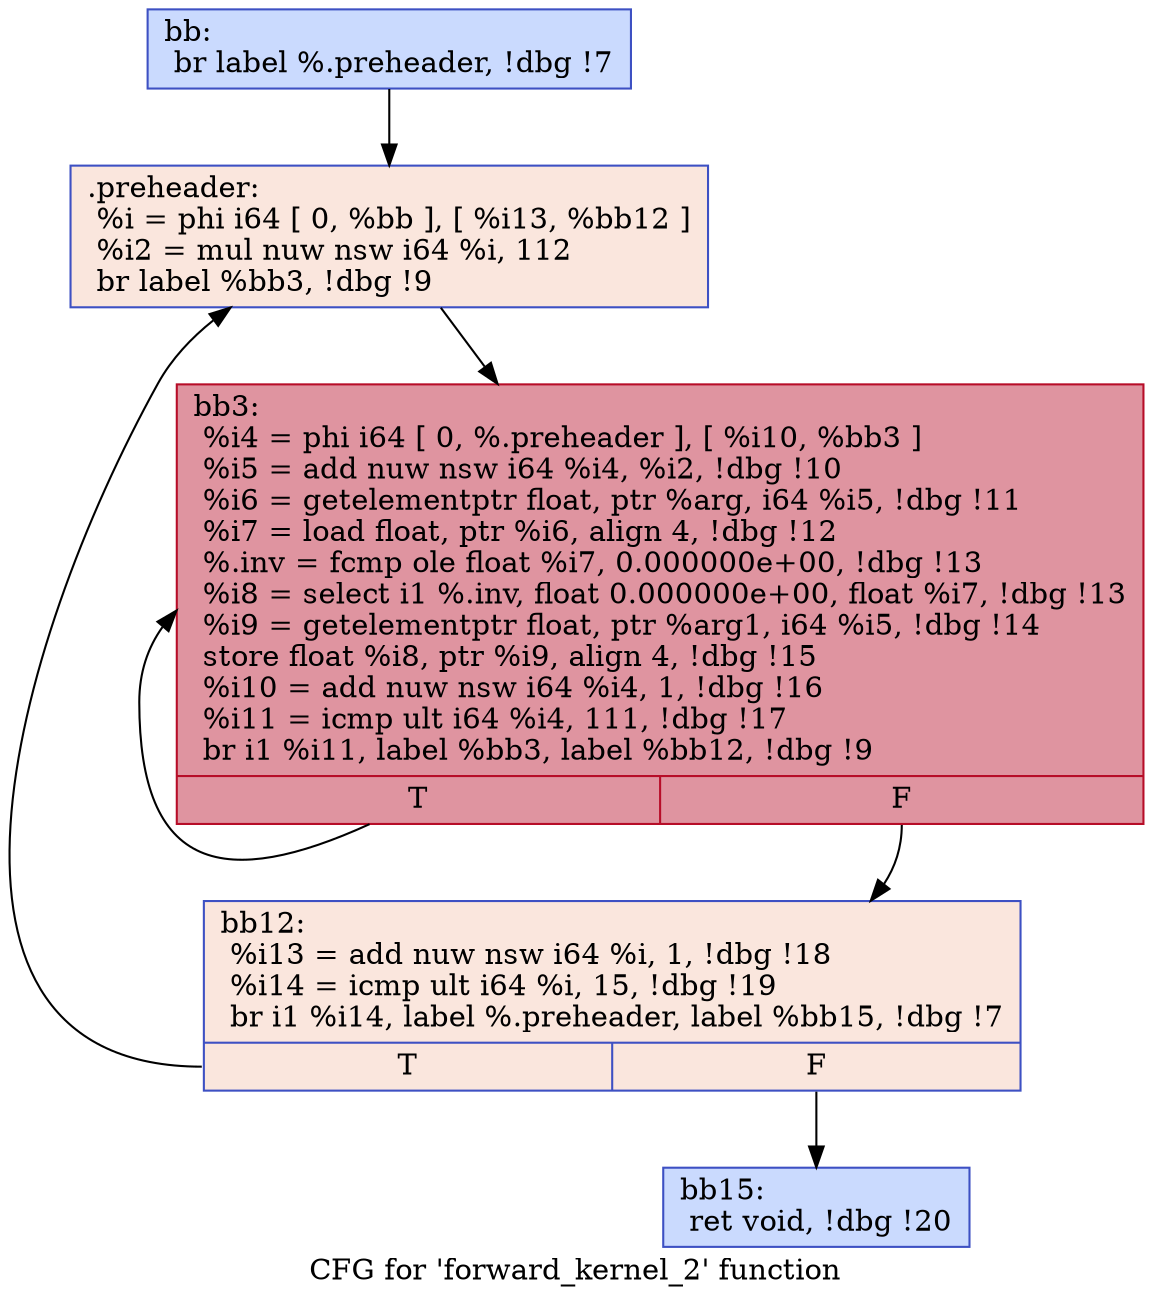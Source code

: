 digraph "CFG for 'forward_kernel_2' function" {
	label="CFG for 'forward_kernel_2' function";

	Node0x55a061235290 [shape=record,color="#3d50c3ff", style=filled, fillcolor="#88abfd70",label="{bb:\l  br label %.preheader, !dbg !7\l}"];
	Node0x55a061235290 -> Node0x55a061235340;
	Node0x55a061235340 [shape=record,color="#3d50c3ff", style=filled, fillcolor="#f3c7b170",label="{.preheader:                                       \l  %i = phi i64 [ 0, %bb ], [ %i13, %bb12 ]\l  %i2 = mul nuw nsw i64 %i, 112\l  br label %bb3, !dbg !9\l}"];
	Node0x55a061235340 -> Node0x55a061235dd0;
	Node0x55a061235dd0 [shape=record,color="#b70d28ff", style=filled, fillcolor="#b70d2870",label="{bb3:                                              \l  %i4 = phi i64 [ 0, %.preheader ], [ %i10, %bb3 ]\l  %i5 = add nuw nsw i64 %i4, %i2, !dbg !10\l  %i6 = getelementptr float, ptr %arg, i64 %i5, !dbg !11\l  %i7 = load float, ptr %i6, align 4, !dbg !12\l  %.inv = fcmp ole float %i7, 0.000000e+00, !dbg !13\l  %i8 = select i1 %.inv, float 0.000000e+00, float %i7, !dbg !13\l  %i9 = getelementptr float, ptr %arg1, i64 %i5, !dbg !14\l  store float %i8, ptr %i9, align 4, !dbg !15\l  %i10 = add nuw nsw i64 %i4, 1, !dbg !16\l  %i11 = icmp ult i64 %i4, 111, !dbg !17\l  br i1 %i11, label %bb3, label %bb12, !dbg !9\l|{<s0>T|<s1>F}}"];
	Node0x55a061235dd0:s0 -> Node0x55a061235dd0;
	Node0x55a061235dd0:s1 -> Node0x55a061235b50;
	Node0x55a061235b50 [shape=record,color="#3d50c3ff", style=filled, fillcolor="#f3c7b170",label="{bb12:                                             \l  %i13 = add nuw nsw i64 %i, 1, !dbg !18\l  %i14 = icmp ult i64 %i, 15, !dbg !19\l  br i1 %i14, label %.preheader, label %bb15, !dbg !7\l|{<s0>T|<s1>F}}"];
	Node0x55a061235b50:s0 -> Node0x55a061235340;
	Node0x55a061235b50:s1 -> Node0x55a061238ee0;
	Node0x55a061238ee0 [shape=record,color="#3d50c3ff", style=filled, fillcolor="#88abfd70",label="{bb15:                                             \l  ret void, !dbg !20\l}"];
}
